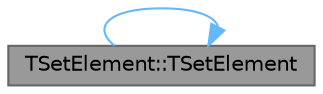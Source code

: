 digraph "TSetElement::TSetElement"
{
 // INTERACTIVE_SVG=YES
 // LATEX_PDF_SIZE
  bgcolor="transparent";
  edge [fontname=Helvetica,fontsize=10,labelfontname=Helvetica,labelfontsize=10];
  node [fontname=Helvetica,fontsize=10,shape=box,height=0.2,width=0.4];
  rankdir="LR";
  Node1 [id="Node000001",label="TSetElement::TSetElement",height=0.2,width=0.4,color="gray40", fillcolor="grey60", style="filled", fontcolor="black",tooltip="Default constructor."];
  Node1 -> Node1 [id="edge1_Node000001_Node000001",color="steelblue1",style="solid",tooltip=" "];
}
